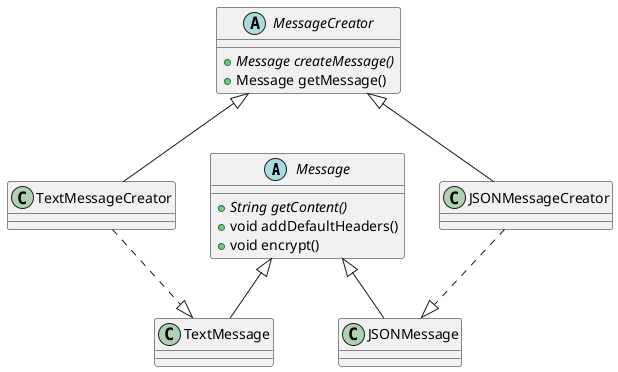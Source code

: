 @startuml

abstract class Message {
    + {abstract} String getContent()
    + void addDefaultHeaders()
    + void encrypt()
}
class TextMessage
class JSONMessage
abstract class MessageCreator {
    + {abstract} Message createMessage()
    + Message getMessage()
}
class TextMessageCreator
class JSONMessageCreator

Message  <|-- TextMessage
Message  <|-- JSONMessage

MessageCreator <|-- TextMessageCreator
MessageCreator <|-- JSONMessageCreator

JSONMessageCreator ..|> JSONMessage
TextMessageCreator ..|> TextMessage

@enduml